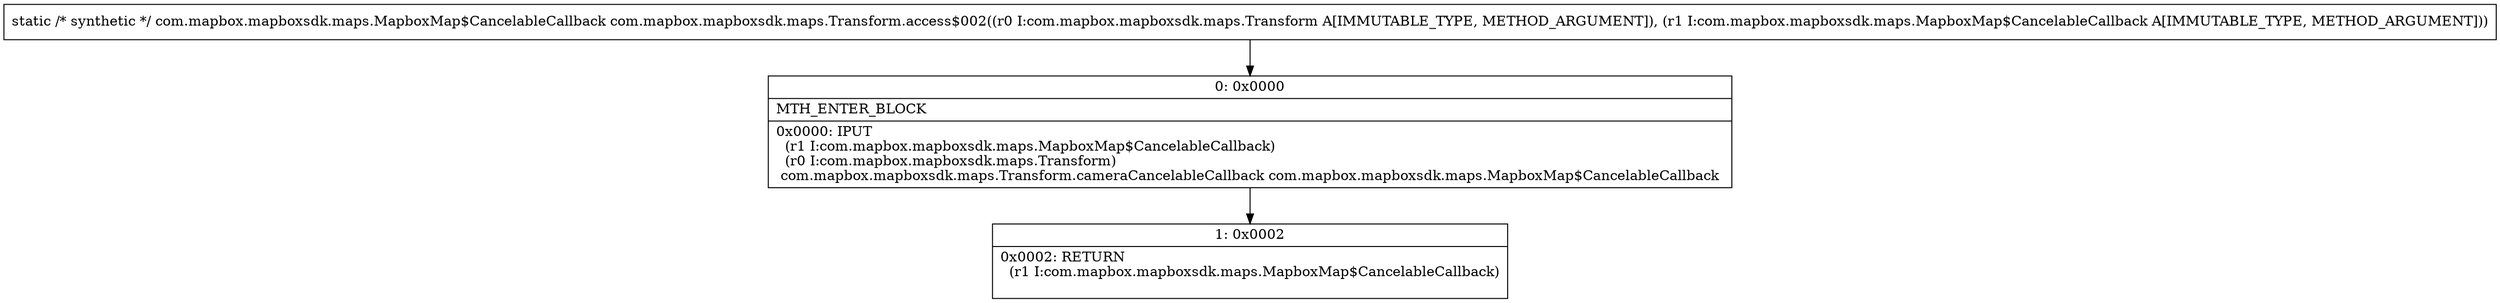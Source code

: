 digraph "CFG forcom.mapbox.mapboxsdk.maps.Transform.access$002(Lcom\/mapbox\/mapboxsdk\/maps\/Transform;Lcom\/mapbox\/mapboxsdk\/maps\/MapboxMap$CancelableCallback;)Lcom\/mapbox\/mapboxsdk\/maps\/MapboxMap$CancelableCallback;" {
Node_0 [shape=record,label="{0\:\ 0x0000|MTH_ENTER_BLOCK\l|0x0000: IPUT  \l  (r1 I:com.mapbox.mapboxsdk.maps.MapboxMap$CancelableCallback)\l  (r0 I:com.mapbox.mapboxsdk.maps.Transform)\l com.mapbox.mapboxsdk.maps.Transform.cameraCancelableCallback com.mapbox.mapboxsdk.maps.MapboxMap$CancelableCallback \l}"];
Node_1 [shape=record,label="{1\:\ 0x0002|0x0002: RETURN  \l  (r1 I:com.mapbox.mapboxsdk.maps.MapboxMap$CancelableCallback)\l \l}"];
MethodNode[shape=record,label="{static \/* synthetic *\/ com.mapbox.mapboxsdk.maps.MapboxMap$CancelableCallback com.mapbox.mapboxsdk.maps.Transform.access$002((r0 I:com.mapbox.mapboxsdk.maps.Transform A[IMMUTABLE_TYPE, METHOD_ARGUMENT]), (r1 I:com.mapbox.mapboxsdk.maps.MapboxMap$CancelableCallback A[IMMUTABLE_TYPE, METHOD_ARGUMENT])) }"];
MethodNode -> Node_0;
Node_0 -> Node_1;
}

